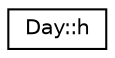 digraph "Graphical Class Hierarchy"
{
  edge [fontname="Helvetica",fontsize="10",labelfontname="Helvetica",labelfontsize="10"];
  node [fontname="Helvetica",fontsize="10",shape=record];
  rankdir="LR";
  Node0 [label="Day::h",height=0.2,width=0.4,color="black", fillcolor="white", style="filled",URL="$classDay_1_1h.html"];
}
